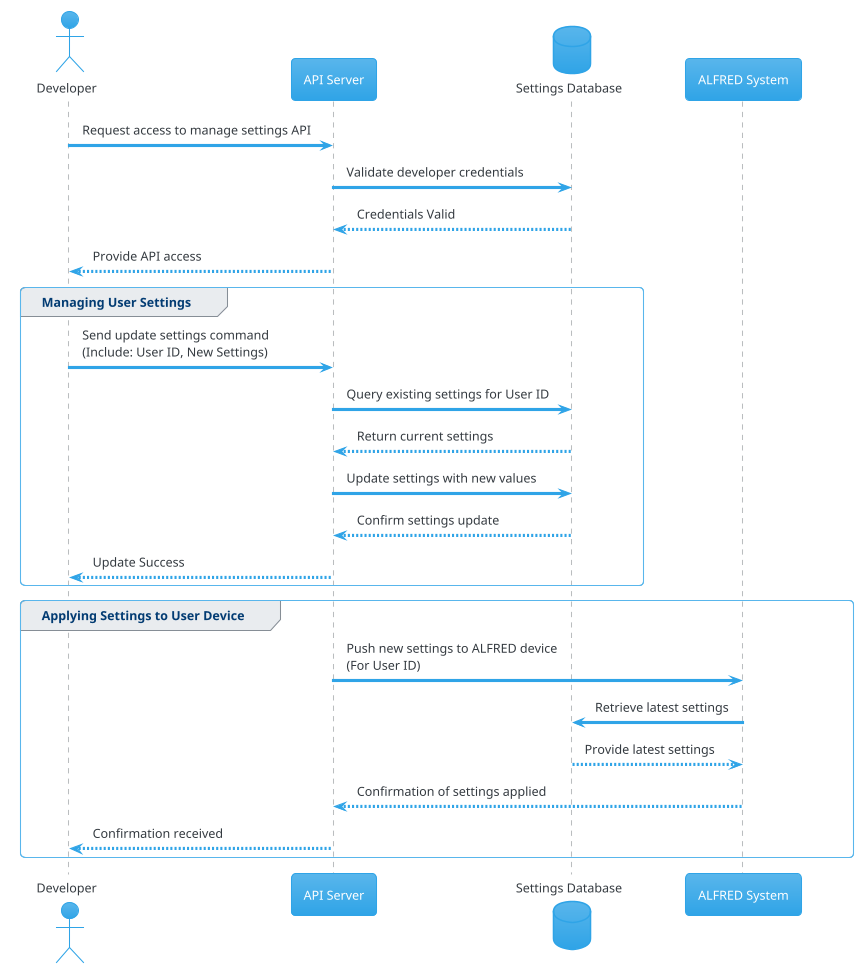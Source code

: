 @startuml
!theme cerulean

actor Developer as dev
participant "API Server" as apiserver
database "Settings Database" as settingsdb
participant "ALFRED System" as alfred

dev -> apiserver : Request access to manage settings API
apiserver -> settingsdb : Validate developer credentials
settingsdb --> apiserver : Credentials Valid
apiserver --> dev : Provide API access

group Managing User Settings
    dev -> apiserver : Send update settings command\n(Include: User ID, New Settings)
    apiserver -> settingsdb : Query existing settings for User ID
    settingsdb --> apiserver : Return current settings
    apiserver -> settingsdb : Update settings with new values
    settingsdb --> apiserver : Confirm settings update
    apiserver --> dev : Update Success
end

group Applying Settings to User Device
    apiserver -> alfred : Push new settings to ALFRED device\n(For User ID)
    alfred -> settingsdb : Retrieve latest settings
    settingsdb --> alfred : Provide latest settings
    alfred --> apiserver : Confirmation of settings applied
    apiserver --> dev : Confirmation received
end

@enduml
